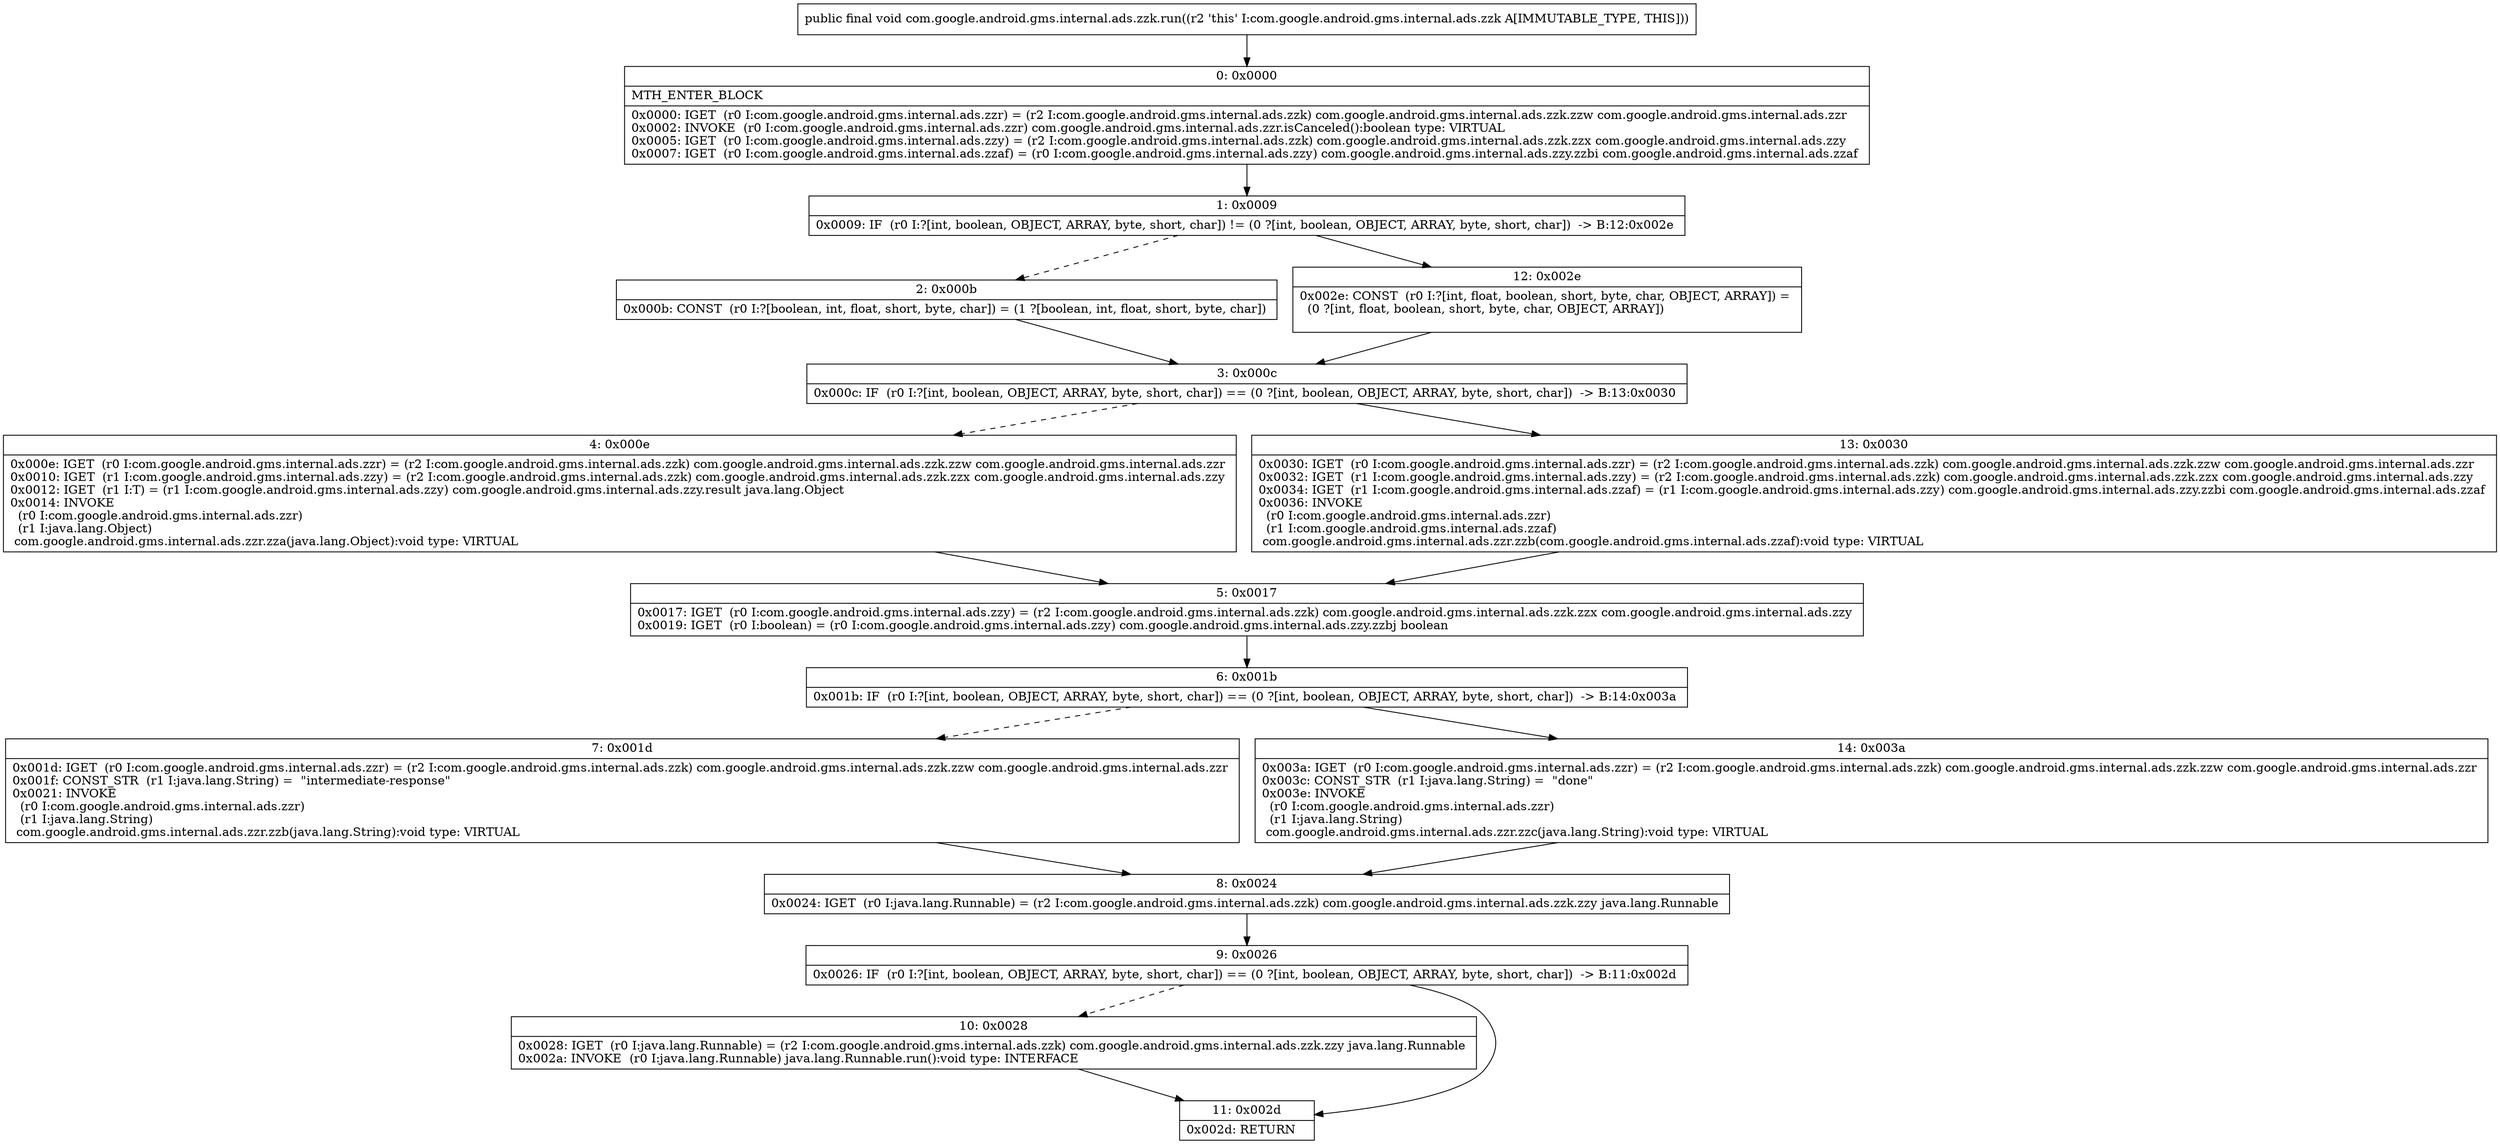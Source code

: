 digraph "CFG forcom.google.android.gms.internal.ads.zzk.run()V" {
Node_0 [shape=record,label="{0\:\ 0x0000|MTH_ENTER_BLOCK\l|0x0000: IGET  (r0 I:com.google.android.gms.internal.ads.zzr) = (r2 I:com.google.android.gms.internal.ads.zzk) com.google.android.gms.internal.ads.zzk.zzw com.google.android.gms.internal.ads.zzr \l0x0002: INVOKE  (r0 I:com.google.android.gms.internal.ads.zzr) com.google.android.gms.internal.ads.zzr.isCanceled():boolean type: VIRTUAL \l0x0005: IGET  (r0 I:com.google.android.gms.internal.ads.zzy) = (r2 I:com.google.android.gms.internal.ads.zzk) com.google.android.gms.internal.ads.zzk.zzx com.google.android.gms.internal.ads.zzy \l0x0007: IGET  (r0 I:com.google.android.gms.internal.ads.zzaf) = (r0 I:com.google.android.gms.internal.ads.zzy) com.google.android.gms.internal.ads.zzy.zzbi com.google.android.gms.internal.ads.zzaf \l}"];
Node_1 [shape=record,label="{1\:\ 0x0009|0x0009: IF  (r0 I:?[int, boolean, OBJECT, ARRAY, byte, short, char]) != (0 ?[int, boolean, OBJECT, ARRAY, byte, short, char])  \-\> B:12:0x002e \l}"];
Node_2 [shape=record,label="{2\:\ 0x000b|0x000b: CONST  (r0 I:?[boolean, int, float, short, byte, char]) = (1 ?[boolean, int, float, short, byte, char]) \l}"];
Node_3 [shape=record,label="{3\:\ 0x000c|0x000c: IF  (r0 I:?[int, boolean, OBJECT, ARRAY, byte, short, char]) == (0 ?[int, boolean, OBJECT, ARRAY, byte, short, char])  \-\> B:13:0x0030 \l}"];
Node_4 [shape=record,label="{4\:\ 0x000e|0x000e: IGET  (r0 I:com.google.android.gms.internal.ads.zzr) = (r2 I:com.google.android.gms.internal.ads.zzk) com.google.android.gms.internal.ads.zzk.zzw com.google.android.gms.internal.ads.zzr \l0x0010: IGET  (r1 I:com.google.android.gms.internal.ads.zzy) = (r2 I:com.google.android.gms.internal.ads.zzk) com.google.android.gms.internal.ads.zzk.zzx com.google.android.gms.internal.ads.zzy \l0x0012: IGET  (r1 I:T) = (r1 I:com.google.android.gms.internal.ads.zzy) com.google.android.gms.internal.ads.zzy.result java.lang.Object \l0x0014: INVOKE  \l  (r0 I:com.google.android.gms.internal.ads.zzr)\l  (r1 I:java.lang.Object)\l com.google.android.gms.internal.ads.zzr.zza(java.lang.Object):void type: VIRTUAL \l}"];
Node_5 [shape=record,label="{5\:\ 0x0017|0x0017: IGET  (r0 I:com.google.android.gms.internal.ads.zzy) = (r2 I:com.google.android.gms.internal.ads.zzk) com.google.android.gms.internal.ads.zzk.zzx com.google.android.gms.internal.ads.zzy \l0x0019: IGET  (r0 I:boolean) = (r0 I:com.google.android.gms.internal.ads.zzy) com.google.android.gms.internal.ads.zzy.zzbj boolean \l}"];
Node_6 [shape=record,label="{6\:\ 0x001b|0x001b: IF  (r0 I:?[int, boolean, OBJECT, ARRAY, byte, short, char]) == (0 ?[int, boolean, OBJECT, ARRAY, byte, short, char])  \-\> B:14:0x003a \l}"];
Node_7 [shape=record,label="{7\:\ 0x001d|0x001d: IGET  (r0 I:com.google.android.gms.internal.ads.zzr) = (r2 I:com.google.android.gms.internal.ads.zzk) com.google.android.gms.internal.ads.zzk.zzw com.google.android.gms.internal.ads.zzr \l0x001f: CONST_STR  (r1 I:java.lang.String) =  \"intermediate\-response\" \l0x0021: INVOKE  \l  (r0 I:com.google.android.gms.internal.ads.zzr)\l  (r1 I:java.lang.String)\l com.google.android.gms.internal.ads.zzr.zzb(java.lang.String):void type: VIRTUAL \l}"];
Node_8 [shape=record,label="{8\:\ 0x0024|0x0024: IGET  (r0 I:java.lang.Runnable) = (r2 I:com.google.android.gms.internal.ads.zzk) com.google.android.gms.internal.ads.zzk.zzy java.lang.Runnable \l}"];
Node_9 [shape=record,label="{9\:\ 0x0026|0x0026: IF  (r0 I:?[int, boolean, OBJECT, ARRAY, byte, short, char]) == (0 ?[int, boolean, OBJECT, ARRAY, byte, short, char])  \-\> B:11:0x002d \l}"];
Node_10 [shape=record,label="{10\:\ 0x0028|0x0028: IGET  (r0 I:java.lang.Runnable) = (r2 I:com.google.android.gms.internal.ads.zzk) com.google.android.gms.internal.ads.zzk.zzy java.lang.Runnable \l0x002a: INVOKE  (r0 I:java.lang.Runnable) java.lang.Runnable.run():void type: INTERFACE \l}"];
Node_11 [shape=record,label="{11\:\ 0x002d|0x002d: RETURN   \l}"];
Node_12 [shape=record,label="{12\:\ 0x002e|0x002e: CONST  (r0 I:?[int, float, boolean, short, byte, char, OBJECT, ARRAY]) = \l  (0 ?[int, float, boolean, short, byte, char, OBJECT, ARRAY])\l \l}"];
Node_13 [shape=record,label="{13\:\ 0x0030|0x0030: IGET  (r0 I:com.google.android.gms.internal.ads.zzr) = (r2 I:com.google.android.gms.internal.ads.zzk) com.google.android.gms.internal.ads.zzk.zzw com.google.android.gms.internal.ads.zzr \l0x0032: IGET  (r1 I:com.google.android.gms.internal.ads.zzy) = (r2 I:com.google.android.gms.internal.ads.zzk) com.google.android.gms.internal.ads.zzk.zzx com.google.android.gms.internal.ads.zzy \l0x0034: IGET  (r1 I:com.google.android.gms.internal.ads.zzaf) = (r1 I:com.google.android.gms.internal.ads.zzy) com.google.android.gms.internal.ads.zzy.zzbi com.google.android.gms.internal.ads.zzaf \l0x0036: INVOKE  \l  (r0 I:com.google.android.gms.internal.ads.zzr)\l  (r1 I:com.google.android.gms.internal.ads.zzaf)\l com.google.android.gms.internal.ads.zzr.zzb(com.google.android.gms.internal.ads.zzaf):void type: VIRTUAL \l}"];
Node_14 [shape=record,label="{14\:\ 0x003a|0x003a: IGET  (r0 I:com.google.android.gms.internal.ads.zzr) = (r2 I:com.google.android.gms.internal.ads.zzk) com.google.android.gms.internal.ads.zzk.zzw com.google.android.gms.internal.ads.zzr \l0x003c: CONST_STR  (r1 I:java.lang.String) =  \"done\" \l0x003e: INVOKE  \l  (r0 I:com.google.android.gms.internal.ads.zzr)\l  (r1 I:java.lang.String)\l com.google.android.gms.internal.ads.zzr.zzc(java.lang.String):void type: VIRTUAL \l}"];
MethodNode[shape=record,label="{public final void com.google.android.gms.internal.ads.zzk.run((r2 'this' I:com.google.android.gms.internal.ads.zzk A[IMMUTABLE_TYPE, THIS])) }"];
MethodNode -> Node_0;
Node_0 -> Node_1;
Node_1 -> Node_2[style=dashed];
Node_1 -> Node_12;
Node_2 -> Node_3;
Node_3 -> Node_4[style=dashed];
Node_3 -> Node_13;
Node_4 -> Node_5;
Node_5 -> Node_6;
Node_6 -> Node_7[style=dashed];
Node_6 -> Node_14;
Node_7 -> Node_8;
Node_8 -> Node_9;
Node_9 -> Node_10[style=dashed];
Node_9 -> Node_11;
Node_10 -> Node_11;
Node_12 -> Node_3;
Node_13 -> Node_5;
Node_14 -> Node_8;
}

